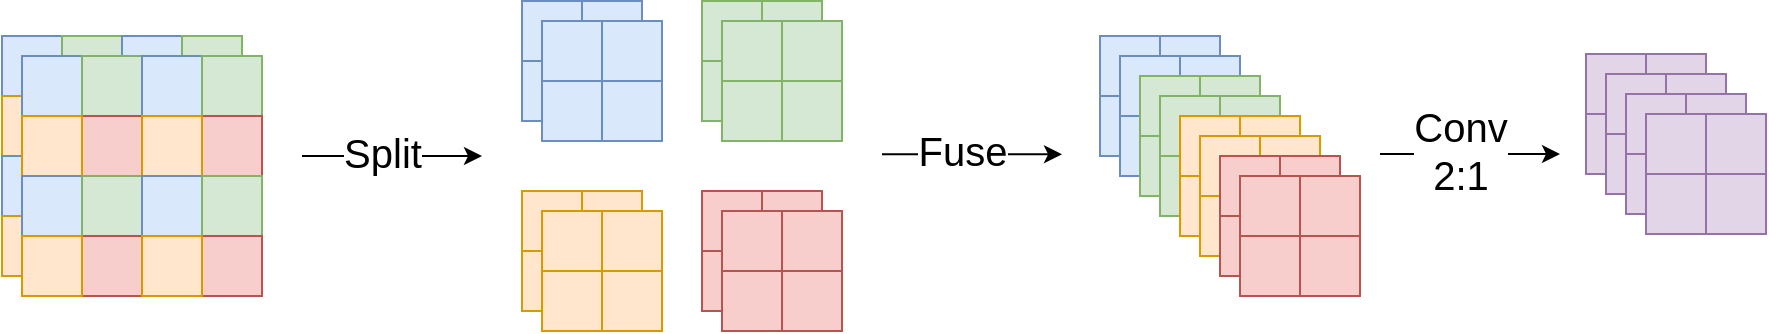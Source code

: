 <mxfile version="26.2.2">
  <diagram name="第 1 页" id="hIOyyQkoDVXEMhmXhoQw">
    <mxGraphModel dx="1566" dy="936" grid="1" gridSize="10" guides="1" tooltips="1" connect="1" arrows="1" fold="1" page="1" pageScale="1" pageWidth="827" pageHeight="1169" math="0" shadow="0">
      <root>
        <mxCell id="0" />
        <mxCell id="1" parent="0" />
        <mxCell id="DMbctKs90b7bYzsLxnpM-106" value="" style="group" vertex="1" connectable="0" parent="1">
          <mxGeometry x="569" y="260" width="130" height="130" as="geometry" />
        </mxCell>
        <mxCell id="DMbctKs90b7bYzsLxnpM-107" value="" style="rounded=0;whiteSpace=wrap;html=1;fillColor=#dae8fc;strokeColor=#6c8ebf;" vertex="1" parent="DMbctKs90b7bYzsLxnpM-106">
          <mxGeometry width="30" height="30" as="geometry" />
        </mxCell>
        <mxCell id="DMbctKs90b7bYzsLxnpM-108" value="" style="rounded=0;whiteSpace=wrap;html=1;fillColor=#dae8fc;strokeColor=#6c8ebf;" vertex="1" parent="DMbctKs90b7bYzsLxnpM-106">
          <mxGeometry x="30" width="30" height="30" as="geometry" />
        </mxCell>
        <mxCell id="DMbctKs90b7bYzsLxnpM-109" value="" style="rounded=0;whiteSpace=wrap;html=1;fillColor=#dae8fc;strokeColor=#6c8ebf;" vertex="1" parent="DMbctKs90b7bYzsLxnpM-106">
          <mxGeometry y="30" width="30" height="30" as="geometry" />
        </mxCell>
        <mxCell id="DMbctKs90b7bYzsLxnpM-110" value="" style="rounded=0;whiteSpace=wrap;html=1;fillColor=#dae8fc;strokeColor=#6c8ebf;" vertex="1" parent="DMbctKs90b7bYzsLxnpM-106">
          <mxGeometry x="30" y="30" width="30" height="30" as="geometry" />
        </mxCell>
        <mxCell id="DMbctKs90b7bYzsLxnpM-111" value="" style="rounded=0;whiteSpace=wrap;html=1;fillColor=#dae8fc;strokeColor=#6c8ebf;" vertex="1" parent="DMbctKs90b7bYzsLxnpM-106">
          <mxGeometry x="10" y="10" width="30" height="30" as="geometry" />
        </mxCell>
        <mxCell id="DMbctKs90b7bYzsLxnpM-112" value="" style="rounded=0;whiteSpace=wrap;html=1;fillColor=#dae8fc;strokeColor=#6c8ebf;" vertex="1" parent="DMbctKs90b7bYzsLxnpM-106">
          <mxGeometry x="40" y="10" width="30" height="30" as="geometry" />
        </mxCell>
        <mxCell id="DMbctKs90b7bYzsLxnpM-113" value="" style="rounded=0;whiteSpace=wrap;html=1;fillColor=#dae8fc;strokeColor=#6c8ebf;" vertex="1" parent="DMbctKs90b7bYzsLxnpM-106">
          <mxGeometry x="10" y="40" width="30" height="30" as="geometry" />
        </mxCell>
        <mxCell id="DMbctKs90b7bYzsLxnpM-114" value="" style="rounded=0;whiteSpace=wrap;html=1;fillColor=#dae8fc;strokeColor=#6c8ebf;" vertex="1" parent="DMbctKs90b7bYzsLxnpM-106">
          <mxGeometry x="40" y="40" width="30" height="30" as="geometry" />
        </mxCell>
        <mxCell id="DMbctKs90b7bYzsLxnpM-115" value="" style="group" vertex="1" connectable="0" parent="DMbctKs90b7bYzsLxnpM-106">
          <mxGeometry x="20" y="20" width="110" height="110" as="geometry" />
        </mxCell>
        <mxCell id="DMbctKs90b7bYzsLxnpM-116" value="" style="rounded=0;whiteSpace=wrap;html=1;fillColor=#d5e8d4;strokeColor=#82b366;" vertex="1" parent="DMbctKs90b7bYzsLxnpM-115">
          <mxGeometry width="30" height="30" as="geometry" />
        </mxCell>
        <mxCell id="DMbctKs90b7bYzsLxnpM-117" value="" style="rounded=0;whiteSpace=wrap;html=1;fillColor=#d5e8d4;strokeColor=#82b366;" vertex="1" parent="DMbctKs90b7bYzsLxnpM-115">
          <mxGeometry x="30" width="30" height="30" as="geometry" />
        </mxCell>
        <mxCell id="DMbctKs90b7bYzsLxnpM-118" value="" style="rounded=0;whiteSpace=wrap;html=1;fillColor=#d5e8d4;strokeColor=#82b366;" vertex="1" parent="DMbctKs90b7bYzsLxnpM-115">
          <mxGeometry y="30" width="30" height="30" as="geometry" />
        </mxCell>
        <mxCell id="DMbctKs90b7bYzsLxnpM-119" value="" style="rounded=0;whiteSpace=wrap;html=1;fillColor=#d5e8d4;strokeColor=#82b366;" vertex="1" parent="DMbctKs90b7bYzsLxnpM-115">
          <mxGeometry x="30" y="30" width="30" height="30" as="geometry" />
        </mxCell>
        <mxCell id="DMbctKs90b7bYzsLxnpM-120" value="" style="rounded=0;whiteSpace=wrap;html=1;fillColor=#d5e8d4;strokeColor=#82b366;" vertex="1" parent="DMbctKs90b7bYzsLxnpM-115">
          <mxGeometry x="10" y="10" width="30" height="30" as="geometry" />
        </mxCell>
        <mxCell id="DMbctKs90b7bYzsLxnpM-121" value="" style="rounded=0;whiteSpace=wrap;html=1;fillColor=#d5e8d4;strokeColor=#82b366;" vertex="1" parent="DMbctKs90b7bYzsLxnpM-115">
          <mxGeometry x="40" y="10" width="30" height="30" as="geometry" />
        </mxCell>
        <mxCell id="DMbctKs90b7bYzsLxnpM-122" value="" style="rounded=0;whiteSpace=wrap;html=1;fillColor=#d5e8d4;strokeColor=#82b366;" vertex="1" parent="DMbctKs90b7bYzsLxnpM-115">
          <mxGeometry x="10" y="40" width="30" height="30" as="geometry" />
        </mxCell>
        <mxCell id="DMbctKs90b7bYzsLxnpM-123" value="" style="rounded=0;whiteSpace=wrap;html=1;fillColor=#d5e8d4;strokeColor=#82b366;" vertex="1" parent="DMbctKs90b7bYzsLxnpM-115">
          <mxGeometry x="40" y="40" width="30" height="30" as="geometry" />
        </mxCell>
        <mxCell id="DMbctKs90b7bYzsLxnpM-124" value="" style="group" vertex="1" connectable="0" parent="DMbctKs90b7bYzsLxnpM-115">
          <mxGeometry x="20" y="20" width="90" height="90" as="geometry" />
        </mxCell>
        <mxCell id="DMbctKs90b7bYzsLxnpM-125" value="" style="rounded=0;whiteSpace=wrap;html=1;fillColor=#ffe6cc;strokeColor=#d79b00;" vertex="1" parent="DMbctKs90b7bYzsLxnpM-124">
          <mxGeometry width="30" height="30" as="geometry" />
        </mxCell>
        <mxCell id="DMbctKs90b7bYzsLxnpM-126" value="" style="rounded=0;whiteSpace=wrap;html=1;fillColor=#ffe6cc;strokeColor=#d79b00;" vertex="1" parent="DMbctKs90b7bYzsLxnpM-124">
          <mxGeometry x="30" width="30" height="30" as="geometry" />
        </mxCell>
        <mxCell id="DMbctKs90b7bYzsLxnpM-127" value="" style="rounded=0;whiteSpace=wrap;html=1;fillColor=#ffe6cc;strokeColor=#d79b00;" vertex="1" parent="DMbctKs90b7bYzsLxnpM-124">
          <mxGeometry y="30" width="30" height="30" as="geometry" />
        </mxCell>
        <mxCell id="DMbctKs90b7bYzsLxnpM-128" value="" style="rounded=0;whiteSpace=wrap;html=1;fillColor=#ffe6cc;strokeColor=#d79b00;" vertex="1" parent="DMbctKs90b7bYzsLxnpM-124">
          <mxGeometry x="30" y="30" width="30" height="30" as="geometry" />
        </mxCell>
        <mxCell id="DMbctKs90b7bYzsLxnpM-129" value="" style="rounded=0;whiteSpace=wrap;html=1;fillColor=#ffe6cc;strokeColor=#d79b00;" vertex="1" parent="DMbctKs90b7bYzsLxnpM-124">
          <mxGeometry x="10" y="10" width="30" height="30" as="geometry" />
        </mxCell>
        <mxCell id="DMbctKs90b7bYzsLxnpM-130" value="" style="rounded=0;whiteSpace=wrap;html=1;fillColor=#ffe6cc;strokeColor=#d79b00;" vertex="1" parent="DMbctKs90b7bYzsLxnpM-124">
          <mxGeometry x="40" y="10" width="30" height="30" as="geometry" />
        </mxCell>
        <mxCell id="DMbctKs90b7bYzsLxnpM-131" value="" style="rounded=0;whiteSpace=wrap;html=1;fillColor=#ffe6cc;strokeColor=#d79b00;" vertex="1" parent="DMbctKs90b7bYzsLxnpM-124">
          <mxGeometry x="10" y="40" width="30" height="30" as="geometry" />
        </mxCell>
        <mxCell id="DMbctKs90b7bYzsLxnpM-132" value="" style="rounded=0;whiteSpace=wrap;html=1;fillColor=#ffe6cc;strokeColor=#d79b00;" vertex="1" parent="DMbctKs90b7bYzsLxnpM-124">
          <mxGeometry x="40" y="40" width="30" height="30" as="geometry" />
        </mxCell>
        <mxCell id="DMbctKs90b7bYzsLxnpM-133" value="" style="group" vertex="1" connectable="0" parent="DMbctKs90b7bYzsLxnpM-124">
          <mxGeometry x="20" y="20" width="70" height="70" as="geometry" />
        </mxCell>
        <mxCell id="DMbctKs90b7bYzsLxnpM-134" value="" style="rounded=0;whiteSpace=wrap;html=1;fillColor=#f8cecc;strokeColor=#b85450;" vertex="1" parent="DMbctKs90b7bYzsLxnpM-133">
          <mxGeometry width="30" height="30" as="geometry" />
        </mxCell>
        <mxCell id="DMbctKs90b7bYzsLxnpM-135" value="" style="rounded=0;whiteSpace=wrap;html=1;fillColor=#f8cecc;strokeColor=#b85450;" vertex="1" parent="DMbctKs90b7bYzsLxnpM-133">
          <mxGeometry x="30" width="30" height="30" as="geometry" />
        </mxCell>
        <mxCell id="DMbctKs90b7bYzsLxnpM-136" value="" style="rounded=0;whiteSpace=wrap;html=1;fillColor=#f8cecc;strokeColor=#b85450;" vertex="1" parent="DMbctKs90b7bYzsLxnpM-133">
          <mxGeometry y="30" width="30" height="30" as="geometry" />
        </mxCell>
        <mxCell id="DMbctKs90b7bYzsLxnpM-137" value="" style="rounded=0;whiteSpace=wrap;html=1;fillColor=#f8cecc;strokeColor=#b85450;" vertex="1" parent="DMbctKs90b7bYzsLxnpM-133">
          <mxGeometry x="30" y="30" width="30" height="30" as="geometry" />
        </mxCell>
        <mxCell id="DMbctKs90b7bYzsLxnpM-138" value="" style="rounded=0;whiteSpace=wrap;html=1;fillColor=#f8cecc;strokeColor=#b85450;" vertex="1" parent="DMbctKs90b7bYzsLxnpM-133">
          <mxGeometry x="10" y="10" width="30" height="30" as="geometry" />
        </mxCell>
        <mxCell id="DMbctKs90b7bYzsLxnpM-139" value="" style="rounded=0;whiteSpace=wrap;html=1;fillColor=#f8cecc;strokeColor=#b85450;" vertex="1" parent="DMbctKs90b7bYzsLxnpM-133">
          <mxGeometry x="40" y="10" width="30" height="30" as="geometry" />
        </mxCell>
        <mxCell id="DMbctKs90b7bYzsLxnpM-140" value="" style="rounded=0;whiteSpace=wrap;html=1;fillColor=#f8cecc;strokeColor=#b85450;" vertex="1" parent="DMbctKs90b7bYzsLxnpM-133">
          <mxGeometry x="10" y="40" width="30" height="30" as="geometry" />
        </mxCell>
        <mxCell id="DMbctKs90b7bYzsLxnpM-141" value="" style="rounded=0;whiteSpace=wrap;html=1;fillColor=#f8cecc;strokeColor=#b85450;" vertex="1" parent="DMbctKs90b7bYzsLxnpM-133">
          <mxGeometry x="40" y="40" width="30" height="30" as="geometry" />
        </mxCell>
        <mxCell id="DMbctKs90b7bYzsLxnpM-143" value="" style="group" vertex="1" connectable="0" parent="1">
          <mxGeometry x="20" y="260" width="130" height="130" as="geometry" />
        </mxCell>
        <mxCell id="DMbctKs90b7bYzsLxnpM-1" value="" style="rounded=0;whiteSpace=wrap;html=1;fillColor=#dae8fc;strokeColor=#6c8ebf;" vertex="1" parent="DMbctKs90b7bYzsLxnpM-143">
          <mxGeometry width="30" height="30" as="geometry" />
        </mxCell>
        <mxCell id="DMbctKs90b7bYzsLxnpM-2" value="" style="rounded=0;whiteSpace=wrap;html=1;fillColor=#d5e8d4;strokeColor=#82b366;" vertex="1" parent="DMbctKs90b7bYzsLxnpM-143">
          <mxGeometry x="30" width="30" height="30" as="geometry" />
        </mxCell>
        <mxCell id="DMbctKs90b7bYzsLxnpM-3" value="" style="rounded=0;whiteSpace=wrap;html=1;fillColor=#f8cecc;strokeColor=#b85450;" vertex="1" parent="DMbctKs90b7bYzsLxnpM-143">
          <mxGeometry x="30" y="30" width="30" height="30" as="geometry" />
        </mxCell>
        <mxCell id="DMbctKs90b7bYzsLxnpM-4" value="" style="rounded=0;whiteSpace=wrap;html=1;fillColor=#ffe6cc;strokeColor=#d79b00;" vertex="1" parent="DMbctKs90b7bYzsLxnpM-143">
          <mxGeometry y="30" width="30" height="30" as="geometry" />
        </mxCell>
        <mxCell id="DMbctKs90b7bYzsLxnpM-9" value="" style="rounded=0;whiteSpace=wrap;html=1;fillColor=#dae8fc;strokeColor=#6c8ebf;" vertex="1" parent="DMbctKs90b7bYzsLxnpM-143">
          <mxGeometry x="60" width="30" height="30" as="geometry" />
        </mxCell>
        <mxCell id="DMbctKs90b7bYzsLxnpM-10" value="" style="rounded=0;whiteSpace=wrap;html=1;fillColor=#d5e8d4;strokeColor=#82b366;" vertex="1" parent="DMbctKs90b7bYzsLxnpM-143">
          <mxGeometry x="90" width="30" height="30" as="geometry" />
        </mxCell>
        <mxCell id="DMbctKs90b7bYzsLxnpM-11" value="" style="rounded=0;whiteSpace=wrap;html=1;fillColor=#f8cecc;strokeColor=#b85450;" vertex="1" parent="DMbctKs90b7bYzsLxnpM-143">
          <mxGeometry x="90" y="30" width="30" height="30" as="geometry" />
        </mxCell>
        <mxCell id="DMbctKs90b7bYzsLxnpM-12" value="" style="rounded=0;whiteSpace=wrap;html=1;fillColor=#ffe6cc;strokeColor=#d79b00;" vertex="1" parent="DMbctKs90b7bYzsLxnpM-143">
          <mxGeometry x="60" y="30" width="30" height="30" as="geometry" />
        </mxCell>
        <mxCell id="DMbctKs90b7bYzsLxnpM-13" value="" style="rounded=0;whiteSpace=wrap;html=1;fillColor=#dae8fc;strokeColor=#6c8ebf;" vertex="1" parent="DMbctKs90b7bYzsLxnpM-143">
          <mxGeometry y="60" width="30" height="30" as="geometry" />
        </mxCell>
        <mxCell id="DMbctKs90b7bYzsLxnpM-14" value="" style="rounded=0;whiteSpace=wrap;html=1;fillColor=#d5e8d4;strokeColor=#82b366;" vertex="1" parent="DMbctKs90b7bYzsLxnpM-143">
          <mxGeometry x="30" y="60" width="30" height="30" as="geometry" />
        </mxCell>
        <mxCell id="DMbctKs90b7bYzsLxnpM-15" value="" style="rounded=0;whiteSpace=wrap;html=1;fillColor=#f8cecc;strokeColor=#b85450;" vertex="1" parent="DMbctKs90b7bYzsLxnpM-143">
          <mxGeometry x="30" y="90" width="30" height="30" as="geometry" />
        </mxCell>
        <mxCell id="DMbctKs90b7bYzsLxnpM-16" value="" style="rounded=0;whiteSpace=wrap;html=1;fillColor=#ffe6cc;strokeColor=#d79b00;" vertex="1" parent="DMbctKs90b7bYzsLxnpM-143">
          <mxGeometry y="90" width="30" height="30" as="geometry" />
        </mxCell>
        <mxCell id="DMbctKs90b7bYzsLxnpM-17" value="" style="rounded=0;whiteSpace=wrap;html=1;fillColor=#dae8fc;strokeColor=#6c8ebf;" vertex="1" parent="DMbctKs90b7bYzsLxnpM-143">
          <mxGeometry x="60" y="60" width="30" height="30" as="geometry" />
        </mxCell>
        <mxCell id="DMbctKs90b7bYzsLxnpM-18" value="" style="rounded=0;whiteSpace=wrap;html=1;fillColor=#d5e8d4;strokeColor=#82b366;" vertex="1" parent="DMbctKs90b7bYzsLxnpM-143">
          <mxGeometry x="90" y="60" width="30" height="30" as="geometry" />
        </mxCell>
        <mxCell id="DMbctKs90b7bYzsLxnpM-19" value="" style="rounded=0;whiteSpace=wrap;html=1;fillColor=#f8cecc;strokeColor=#b85450;" vertex="1" parent="DMbctKs90b7bYzsLxnpM-143">
          <mxGeometry x="90" y="90" width="30" height="30" as="geometry" />
        </mxCell>
        <mxCell id="DMbctKs90b7bYzsLxnpM-20" value="" style="rounded=0;whiteSpace=wrap;html=1;fillColor=#ffe6cc;strokeColor=#d79b00;" vertex="1" parent="DMbctKs90b7bYzsLxnpM-143">
          <mxGeometry x="60" y="90" width="30" height="30" as="geometry" />
        </mxCell>
        <mxCell id="DMbctKs90b7bYzsLxnpM-39" value="" style="rounded=0;whiteSpace=wrap;html=1;fillColor=#dae8fc;strokeColor=#6c8ebf;" vertex="1" parent="DMbctKs90b7bYzsLxnpM-143">
          <mxGeometry x="10" y="10" width="30" height="30" as="geometry" />
        </mxCell>
        <mxCell id="DMbctKs90b7bYzsLxnpM-40" value="" style="rounded=0;whiteSpace=wrap;html=1;fillColor=#d5e8d4;strokeColor=#82b366;" vertex="1" parent="DMbctKs90b7bYzsLxnpM-143">
          <mxGeometry x="40" y="10" width="30" height="30" as="geometry" />
        </mxCell>
        <mxCell id="DMbctKs90b7bYzsLxnpM-41" value="" style="rounded=0;whiteSpace=wrap;html=1;fillColor=#f8cecc;strokeColor=#b85450;" vertex="1" parent="DMbctKs90b7bYzsLxnpM-143">
          <mxGeometry x="40" y="40" width="30" height="30" as="geometry" />
        </mxCell>
        <mxCell id="DMbctKs90b7bYzsLxnpM-42" value="" style="rounded=0;whiteSpace=wrap;html=1;fillColor=#ffe6cc;strokeColor=#d79b00;" vertex="1" parent="DMbctKs90b7bYzsLxnpM-143">
          <mxGeometry x="10" y="40" width="30" height="30" as="geometry" />
        </mxCell>
        <mxCell id="DMbctKs90b7bYzsLxnpM-43" value="" style="rounded=0;whiteSpace=wrap;html=1;fillColor=#dae8fc;strokeColor=#6c8ebf;" vertex="1" parent="DMbctKs90b7bYzsLxnpM-143">
          <mxGeometry x="70" y="10" width="30" height="30" as="geometry" />
        </mxCell>
        <mxCell id="DMbctKs90b7bYzsLxnpM-44" value="" style="rounded=0;whiteSpace=wrap;html=1;fillColor=#d5e8d4;strokeColor=#82b366;" vertex="1" parent="DMbctKs90b7bYzsLxnpM-143">
          <mxGeometry x="100" y="10" width="30" height="30" as="geometry" />
        </mxCell>
        <mxCell id="DMbctKs90b7bYzsLxnpM-45" value="" style="rounded=0;whiteSpace=wrap;html=1;fillColor=#f8cecc;strokeColor=#b85450;" vertex="1" parent="DMbctKs90b7bYzsLxnpM-143">
          <mxGeometry x="100" y="40" width="30" height="30" as="geometry" />
        </mxCell>
        <mxCell id="DMbctKs90b7bYzsLxnpM-46" value="" style="rounded=0;whiteSpace=wrap;html=1;fillColor=#ffe6cc;strokeColor=#d79b00;" vertex="1" parent="DMbctKs90b7bYzsLxnpM-143">
          <mxGeometry x="70" y="40" width="30" height="30" as="geometry" />
        </mxCell>
        <mxCell id="DMbctKs90b7bYzsLxnpM-47" value="" style="rounded=0;whiteSpace=wrap;html=1;fillColor=#dae8fc;strokeColor=#6c8ebf;" vertex="1" parent="DMbctKs90b7bYzsLxnpM-143">
          <mxGeometry x="10" y="70" width="30" height="30" as="geometry" />
        </mxCell>
        <mxCell id="DMbctKs90b7bYzsLxnpM-48" value="" style="rounded=0;whiteSpace=wrap;html=1;fillColor=#d5e8d4;strokeColor=#82b366;" vertex="1" parent="DMbctKs90b7bYzsLxnpM-143">
          <mxGeometry x="40" y="70" width="30" height="30" as="geometry" />
        </mxCell>
        <mxCell id="DMbctKs90b7bYzsLxnpM-49" value="" style="rounded=0;whiteSpace=wrap;html=1;fillColor=#f8cecc;strokeColor=#b85450;" vertex="1" parent="DMbctKs90b7bYzsLxnpM-143">
          <mxGeometry x="40" y="100" width="30" height="30" as="geometry" />
        </mxCell>
        <mxCell id="DMbctKs90b7bYzsLxnpM-50" value="" style="rounded=0;whiteSpace=wrap;html=1;fillColor=#ffe6cc;strokeColor=#d79b00;" vertex="1" parent="DMbctKs90b7bYzsLxnpM-143">
          <mxGeometry x="10" y="100" width="30" height="30" as="geometry" />
        </mxCell>
        <mxCell id="DMbctKs90b7bYzsLxnpM-51" value="" style="rounded=0;whiteSpace=wrap;html=1;fillColor=#dae8fc;strokeColor=#6c8ebf;" vertex="1" parent="DMbctKs90b7bYzsLxnpM-143">
          <mxGeometry x="70" y="70" width="30" height="30" as="geometry" />
        </mxCell>
        <mxCell id="DMbctKs90b7bYzsLxnpM-52" value="" style="rounded=0;whiteSpace=wrap;html=1;fillColor=#d5e8d4;strokeColor=#82b366;" vertex="1" parent="DMbctKs90b7bYzsLxnpM-143">
          <mxGeometry x="100" y="70" width="30" height="30" as="geometry" />
        </mxCell>
        <mxCell id="DMbctKs90b7bYzsLxnpM-53" value="" style="rounded=0;whiteSpace=wrap;html=1;fillColor=#f8cecc;strokeColor=#b85450;" vertex="1" parent="DMbctKs90b7bYzsLxnpM-143">
          <mxGeometry x="100" y="100" width="30" height="30" as="geometry" />
        </mxCell>
        <mxCell id="DMbctKs90b7bYzsLxnpM-54" value="" style="rounded=0;whiteSpace=wrap;html=1;fillColor=#ffe6cc;strokeColor=#d79b00;" vertex="1" parent="DMbctKs90b7bYzsLxnpM-143">
          <mxGeometry x="70" y="100" width="30" height="30" as="geometry" />
        </mxCell>
        <mxCell id="DMbctKs90b7bYzsLxnpM-144" value="" style="group" vertex="1" connectable="0" parent="1">
          <mxGeometry x="280" y="242.5" width="160" height="165" as="geometry" />
        </mxCell>
        <mxCell id="DMbctKs90b7bYzsLxnpM-102" value="" style="group" vertex="1" connectable="0" parent="DMbctKs90b7bYzsLxnpM-144">
          <mxGeometry width="70" height="70" as="geometry" />
        </mxCell>
        <mxCell id="DMbctKs90b7bYzsLxnpM-21" value="" style="rounded=0;whiteSpace=wrap;html=1;fillColor=#dae8fc;strokeColor=#6c8ebf;" vertex="1" parent="DMbctKs90b7bYzsLxnpM-102">
          <mxGeometry width="30" height="30" as="geometry" />
        </mxCell>
        <mxCell id="DMbctKs90b7bYzsLxnpM-22" value="" style="rounded=0;whiteSpace=wrap;html=1;fillColor=#dae8fc;strokeColor=#6c8ebf;" vertex="1" parent="DMbctKs90b7bYzsLxnpM-102">
          <mxGeometry x="30" width="30" height="30" as="geometry" />
        </mxCell>
        <mxCell id="DMbctKs90b7bYzsLxnpM-23" value="" style="rounded=0;whiteSpace=wrap;html=1;fillColor=#dae8fc;strokeColor=#6c8ebf;" vertex="1" parent="DMbctKs90b7bYzsLxnpM-102">
          <mxGeometry y="30" width="30" height="30" as="geometry" />
        </mxCell>
        <mxCell id="DMbctKs90b7bYzsLxnpM-24" value="" style="rounded=0;whiteSpace=wrap;html=1;fillColor=#dae8fc;strokeColor=#6c8ebf;" vertex="1" parent="DMbctKs90b7bYzsLxnpM-102">
          <mxGeometry x="30" y="30" width="30" height="30" as="geometry" />
        </mxCell>
        <mxCell id="DMbctKs90b7bYzsLxnpM-55" value="" style="rounded=0;whiteSpace=wrap;html=1;fillColor=#dae8fc;strokeColor=#6c8ebf;" vertex="1" parent="DMbctKs90b7bYzsLxnpM-102">
          <mxGeometry x="10" y="10" width="30" height="30" as="geometry" />
        </mxCell>
        <mxCell id="DMbctKs90b7bYzsLxnpM-56" value="" style="rounded=0;whiteSpace=wrap;html=1;fillColor=#dae8fc;strokeColor=#6c8ebf;" vertex="1" parent="DMbctKs90b7bYzsLxnpM-102">
          <mxGeometry x="40" y="10" width="30" height="30" as="geometry" />
        </mxCell>
        <mxCell id="DMbctKs90b7bYzsLxnpM-57" value="" style="rounded=0;whiteSpace=wrap;html=1;fillColor=#dae8fc;strokeColor=#6c8ebf;" vertex="1" parent="DMbctKs90b7bYzsLxnpM-102">
          <mxGeometry x="10" y="40" width="30" height="30" as="geometry" />
        </mxCell>
        <mxCell id="DMbctKs90b7bYzsLxnpM-58" value="" style="rounded=0;whiteSpace=wrap;html=1;fillColor=#dae8fc;strokeColor=#6c8ebf;" vertex="1" parent="DMbctKs90b7bYzsLxnpM-102">
          <mxGeometry x="40" y="40" width="30" height="30" as="geometry" />
        </mxCell>
        <mxCell id="DMbctKs90b7bYzsLxnpM-103" value="" style="group" vertex="1" connectable="0" parent="DMbctKs90b7bYzsLxnpM-144">
          <mxGeometry x="90" width="70" height="70" as="geometry" />
        </mxCell>
        <mxCell id="DMbctKs90b7bYzsLxnpM-27" value="" style="rounded=0;whiteSpace=wrap;html=1;fillColor=#d5e8d4;strokeColor=#82b366;" vertex="1" parent="DMbctKs90b7bYzsLxnpM-103">
          <mxGeometry width="30" height="30" as="geometry" />
        </mxCell>
        <mxCell id="DMbctKs90b7bYzsLxnpM-28" value="" style="rounded=0;whiteSpace=wrap;html=1;fillColor=#d5e8d4;strokeColor=#82b366;" vertex="1" parent="DMbctKs90b7bYzsLxnpM-103">
          <mxGeometry x="30" width="30" height="30" as="geometry" />
        </mxCell>
        <mxCell id="DMbctKs90b7bYzsLxnpM-29" value="" style="rounded=0;whiteSpace=wrap;html=1;fillColor=#d5e8d4;strokeColor=#82b366;" vertex="1" parent="DMbctKs90b7bYzsLxnpM-103">
          <mxGeometry y="30" width="30" height="30" as="geometry" />
        </mxCell>
        <mxCell id="DMbctKs90b7bYzsLxnpM-30" value="" style="rounded=0;whiteSpace=wrap;html=1;fillColor=#d5e8d4;strokeColor=#82b366;" vertex="1" parent="DMbctKs90b7bYzsLxnpM-103">
          <mxGeometry x="30" y="30" width="30" height="30" as="geometry" />
        </mxCell>
        <mxCell id="DMbctKs90b7bYzsLxnpM-59" value="" style="rounded=0;whiteSpace=wrap;html=1;fillColor=#d5e8d4;strokeColor=#82b366;" vertex="1" parent="DMbctKs90b7bYzsLxnpM-103">
          <mxGeometry x="10" y="10" width="30" height="30" as="geometry" />
        </mxCell>
        <mxCell id="DMbctKs90b7bYzsLxnpM-60" value="" style="rounded=0;whiteSpace=wrap;html=1;fillColor=#d5e8d4;strokeColor=#82b366;" vertex="1" parent="DMbctKs90b7bYzsLxnpM-103">
          <mxGeometry x="40" y="10" width="30" height="30" as="geometry" />
        </mxCell>
        <mxCell id="DMbctKs90b7bYzsLxnpM-61" value="" style="rounded=0;whiteSpace=wrap;html=1;fillColor=#d5e8d4;strokeColor=#82b366;" vertex="1" parent="DMbctKs90b7bYzsLxnpM-103">
          <mxGeometry x="10" y="40" width="30" height="30" as="geometry" />
        </mxCell>
        <mxCell id="DMbctKs90b7bYzsLxnpM-62" value="" style="rounded=0;whiteSpace=wrap;html=1;fillColor=#d5e8d4;strokeColor=#82b366;" vertex="1" parent="DMbctKs90b7bYzsLxnpM-103">
          <mxGeometry x="40" y="40" width="30" height="30" as="geometry" />
        </mxCell>
        <mxCell id="DMbctKs90b7bYzsLxnpM-104" value="" style="group" vertex="1" connectable="0" parent="DMbctKs90b7bYzsLxnpM-144">
          <mxGeometry y="95" width="70" height="70" as="geometry" />
        </mxCell>
        <mxCell id="DMbctKs90b7bYzsLxnpM-31" value="" style="rounded=0;whiteSpace=wrap;html=1;fillColor=#ffe6cc;strokeColor=#d79b00;" vertex="1" parent="DMbctKs90b7bYzsLxnpM-104">
          <mxGeometry width="30" height="30" as="geometry" />
        </mxCell>
        <mxCell id="DMbctKs90b7bYzsLxnpM-32" value="" style="rounded=0;whiteSpace=wrap;html=1;fillColor=#ffe6cc;strokeColor=#d79b00;" vertex="1" parent="DMbctKs90b7bYzsLxnpM-104">
          <mxGeometry x="30" width="30" height="30" as="geometry" />
        </mxCell>
        <mxCell id="DMbctKs90b7bYzsLxnpM-33" value="" style="rounded=0;whiteSpace=wrap;html=1;fillColor=#ffe6cc;strokeColor=#d79b00;" vertex="1" parent="DMbctKs90b7bYzsLxnpM-104">
          <mxGeometry y="30" width="30" height="30" as="geometry" />
        </mxCell>
        <mxCell id="DMbctKs90b7bYzsLxnpM-34" value="" style="rounded=0;whiteSpace=wrap;html=1;fillColor=#ffe6cc;strokeColor=#d79b00;" vertex="1" parent="DMbctKs90b7bYzsLxnpM-104">
          <mxGeometry x="30" y="30" width="30" height="30" as="geometry" />
        </mxCell>
        <mxCell id="DMbctKs90b7bYzsLxnpM-63" value="" style="rounded=0;whiteSpace=wrap;html=1;fillColor=#ffe6cc;strokeColor=#d79b00;" vertex="1" parent="DMbctKs90b7bYzsLxnpM-104">
          <mxGeometry x="10" y="10" width="30" height="30" as="geometry" />
        </mxCell>
        <mxCell id="DMbctKs90b7bYzsLxnpM-64" value="" style="rounded=0;whiteSpace=wrap;html=1;fillColor=#ffe6cc;strokeColor=#d79b00;" vertex="1" parent="DMbctKs90b7bYzsLxnpM-104">
          <mxGeometry x="40" y="10" width="30" height="30" as="geometry" />
        </mxCell>
        <mxCell id="DMbctKs90b7bYzsLxnpM-65" value="" style="rounded=0;whiteSpace=wrap;html=1;fillColor=#ffe6cc;strokeColor=#d79b00;" vertex="1" parent="DMbctKs90b7bYzsLxnpM-104">
          <mxGeometry x="10" y="40" width="30" height="30" as="geometry" />
        </mxCell>
        <mxCell id="DMbctKs90b7bYzsLxnpM-66" value="" style="rounded=0;whiteSpace=wrap;html=1;fillColor=#ffe6cc;strokeColor=#d79b00;" vertex="1" parent="DMbctKs90b7bYzsLxnpM-104">
          <mxGeometry x="40" y="40" width="30" height="30" as="geometry" />
        </mxCell>
        <mxCell id="DMbctKs90b7bYzsLxnpM-105" value="" style="group" vertex="1" connectable="0" parent="DMbctKs90b7bYzsLxnpM-144">
          <mxGeometry x="90" y="95" width="70" height="70" as="geometry" />
        </mxCell>
        <mxCell id="DMbctKs90b7bYzsLxnpM-35" value="" style="rounded=0;whiteSpace=wrap;html=1;fillColor=#f8cecc;strokeColor=#b85450;" vertex="1" parent="DMbctKs90b7bYzsLxnpM-105">
          <mxGeometry width="30" height="30" as="geometry" />
        </mxCell>
        <mxCell id="DMbctKs90b7bYzsLxnpM-36" value="" style="rounded=0;whiteSpace=wrap;html=1;fillColor=#f8cecc;strokeColor=#b85450;" vertex="1" parent="DMbctKs90b7bYzsLxnpM-105">
          <mxGeometry x="30" width="30" height="30" as="geometry" />
        </mxCell>
        <mxCell id="DMbctKs90b7bYzsLxnpM-37" value="" style="rounded=0;whiteSpace=wrap;html=1;fillColor=#f8cecc;strokeColor=#b85450;" vertex="1" parent="DMbctKs90b7bYzsLxnpM-105">
          <mxGeometry y="30" width="30" height="30" as="geometry" />
        </mxCell>
        <mxCell id="DMbctKs90b7bYzsLxnpM-38" value="" style="rounded=0;whiteSpace=wrap;html=1;fillColor=#f8cecc;strokeColor=#b85450;" vertex="1" parent="DMbctKs90b7bYzsLxnpM-105">
          <mxGeometry x="30" y="30" width="30" height="30" as="geometry" />
        </mxCell>
        <mxCell id="DMbctKs90b7bYzsLxnpM-67" value="" style="rounded=0;whiteSpace=wrap;html=1;fillColor=#f8cecc;strokeColor=#b85450;" vertex="1" parent="DMbctKs90b7bYzsLxnpM-105">
          <mxGeometry x="10" y="10" width="30" height="30" as="geometry" />
        </mxCell>
        <mxCell id="DMbctKs90b7bYzsLxnpM-68" value="" style="rounded=0;whiteSpace=wrap;html=1;fillColor=#f8cecc;strokeColor=#b85450;" vertex="1" parent="DMbctKs90b7bYzsLxnpM-105">
          <mxGeometry x="40" y="10" width="30" height="30" as="geometry" />
        </mxCell>
        <mxCell id="DMbctKs90b7bYzsLxnpM-69" value="" style="rounded=0;whiteSpace=wrap;html=1;fillColor=#f8cecc;strokeColor=#b85450;" vertex="1" parent="DMbctKs90b7bYzsLxnpM-105">
          <mxGeometry x="10" y="40" width="30" height="30" as="geometry" />
        </mxCell>
        <mxCell id="DMbctKs90b7bYzsLxnpM-70" value="" style="rounded=0;whiteSpace=wrap;html=1;fillColor=#f8cecc;strokeColor=#b85450;" vertex="1" parent="DMbctKs90b7bYzsLxnpM-105">
          <mxGeometry x="40" y="40" width="30" height="30" as="geometry" />
        </mxCell>
        <mxCell id="DMbctKs90b7bYzsLxnpM-164" value="" style="group" vertex="1" connectable="0" parent="1">
          <mxGeometry x="812" y="269" width="90" height="90" as="geometry" />
        </mxCell>
        <mxCell id="DMbctKs90b7bYzsLxnpM-147" value="" style="rounded=0;whiteSpace=wrap;html=1;fillColor=#e1d5e7;strokeColor=#9673a6;container=0;" vertex="1" parent="DMbctKs90b7bYzsLxnpM-164">
          <mxGeometry width="30" height="30" as="geometry" />
        </mxCell>
        <mxCell id="DMbctKs90b7bYzsLxnpM-148" value="" style="rounded=0;whiteSpace=wrap;html=1;fillColor=#e1d5e7;strokeColor=#9673a6;container=0;" vertex="1" parent="DMbctKs90b7bYzsLxnpM-164">
          <mxGeometry x="30" width="30" height="30" as="geometry" />
        </mxCell>
        <mxCell id="DMbctKs90b7bYzsLxnpM-149" value="" style="rounded=0;whiteSpace=wrap;html=1;fillColor=#e1d5e7;strokeColor=#9673a6;container=0;" vertex="1" parent="DMbctKs90b7bYzsLxnpM-164">
          <mxGeometry y="30" width="30" height="30" as="geometry" />
        </mxCell>
        <mxCell id="DMbctKs90b7bYzsLxnpM-150" value="" style="rounded=0;whiteSpace=wrap;html=1;fillColor=#e1d5e7;strokeColor=#9673a6;container=0;" vertex="1" parent="DMbctKs90b7bYzsLxnpM-164">
          <mxGeometry x="30" y="30" width="30" height="30" as="geometry" />
        </mxCell>
        <mxCell id="DMbctKs90b7bYzsLxnpM-151" value="" style="rounded=0;whiteSpace=wrap;html=1;fillColor=#e1d5e7;strokeColor=#9673a6;container=0;" vertex="1" parent="DMbctKs90b7bYzsLxnpM-164">
          <mxGeometry x="10" y="10" width="30" height="30" as="geometry" />
        </mxCell>
        <mxCell id="DMbctKs90b7bYzsLxnpM-152" value="" style="rounded=0;whiteSpace=wrap;html=1;fillColor=#e1d5e7;strokeColor=#9673a6;container=0;" vertex="1" parent="DMbctKs90b7bYzsLxnpM-164">
          <mxGeometry x="40" y="10" width="30" height="30" as="geometry" />
        </mxCell>
        <mxCell id="DMbctKs90b7bYzsLxnpM-153" value="" style="rounded=0;whiteSpace=wrap;html=1;fillColor=#e1d5e7;strokeColor=#9673a6;container=0;" vertex="1" parent="DMbctKs90b7bYzsLxnpM-164">
          <mxGeometry x="10" y="40" width="30" height="30" as="geometry" />
        </mxCell>
        <mxCell id="DMbctKs90b7bYzsLxnpM-154" value="" style="rounded=0;whiteSpace=wrap;html=1;fillColor=#e1d5e7;strokeColor=#9673a6;container=0;" vertex="1" parent="DMbctKs90b7bYzsLxnpM-164">
          <mxGeometry x="40" y="40" width="30" height="30" as="geometry" />
        </mxCell>
        <mxCell id="DMbctKs90b7bYzsLxnpM-156" value="" style="rounded=0;whiteSpace=wrap;html=1;fillColor=#e1d5e7;strokeColor=#9673a6;container=0;" vertex="1" parent="DMbctKs90b7bYzsLxnpM-164">
          <mxGeometry x="20" y="20" width="30" height="30" as="geometry" />
        </mxCell>
        <mxCell id="DMbctKs90b7bYzsLxnpM-157" value="" style="rounded=0;whiteSpace=wrap;html=1;fillColor=#e1d5e7;strokeColor=#9673a6;container=0;" vertex="1" parent="DMbctKs90b7bYzsLxnpM-164">
          <mxGeometry x="50" y="20" width="30" height="30" as="geometry" />
        </mxCell>
        <mxCell id="DMbctKs90b7bYzsLxnpM-158" value="" style="rounded=0;whiteSpace=wrap;html=1;fillColor=#e1d5e7;strokeColor=#9673a6;container=0;" vertex="1" parent="DMbctKs90b7bYzsLxnpM-164">
          <mxGeometry x="20" y="50" width="30" height="30" as="geometry" />
        </mxCell>
        <mxCell id="DMbctKs90b7bYzsLxnpM-159" value="" style="rounded=0;whiteSpace=wrap;html=1;fillColor=#e1d5e7;strokeColor=#9673a6;container=0;" vertex="1" parent="DMbctKs90b7bYzsLxnpM-164">
          <mxGeometry x="50" y="50" width="30" height="30" as="geometry" />
        </mxCell>
        <mxCell id="DMbctKs90b7bYzsLxnpM-160" value="" style="rounded=0;whiteSpace=wrap;html=1;fillColor=#e1d5e7;strokeColor=#9673a6;container=0;" vertex="1" parent="DMbctKs90b7bYzsLxnpM-164">
          <mxGeometry x="30" y="30" width="30" height="30" as="geometry" />
        </mxCell>
        <mxCell id="DMbctKs90b7bYzsLxnpM-161" value="" style="rounded=0;whiteSpace=wrap;html=1;fillColor=#e1d5e7;strokeColor=#9673a6;container=0;" vertex="1" parent="DMbctKs90b7bYzsLxnpM-164">
          <mxGeometry x="60" y="30" width="30" height="30" as="geometry" />
        </mxCell>
        <mxCell id="DMbctKs90b7bYzsLxnpM-162" value="" style="rounded=0;whiteSpace=wrap;html=1;fillColor=#e1d5e7;strokeColor=#9673a6;container=0;" vertex="1" parent="DMbctKs90b7bYzsLxnpM-164">
          <mxGeometry x="30" y="60" width="30" height="30" as="geometry" />
        </mxCell>
        <mxCell id="DMbctKs90b7bYzsLxnpM-163" value="" style="rounded=0;whiteSpace=wrap;html=1;fillColor=#e1d5e7;strokeColor=#9673a6;container=0;" vertex="1" parent="DMbctKs90b7bYzsLxnpM-164">
          <mxGeometry x="60" y="60" width="30" height="30" as="geometry" />
        </mxCell>
        <mxCell id="DMbctKs90b7bYzsLxnpM-165" value="" style="endArrow=classic;html=1;rounded=0;" edge="1" parent="1">
          <mxGeometry width="50" height="50" relative="1" as="geometry">
            <mxPoint x="170" y="320" as="sourcePoint" />
            <mxPoint x="260" y="320" as="targetPoint" />
          </mxGeometry>
        </mxCell>
        <mxCell id="DMbctKs90b7bYzsLxnpM-166" value="Text" style="edgeLabel;html=1;align=center;verticalAlign=middle;resizable=0;points=[];" vertex="1" connectable="0" parent="DMbctKs90b7bYzsLxnpM-165">
          <mxGeometry x="0.049" y="10" relative="1" as="geometry">
            <mxPoint x="-7" y="10" as="offset" />
          </mxGeometry>
        </mxCell>
        <mxCell id="DMbctKs90b7bYzsLxnpM-167" value="&lt;font style=&quot;font-size: 20px;&quot;&gt;Split&lt;/font&gt;" style="edgeLabel;html=1;align=center;verticalAlign=middle;resizable=0;points=[];" vertex="1" connectable="0" parent="DMbctKs90b7bYzsLxnpM-165">
          <mxGeometry x="-0.136" y="2" relative="1" as="geometry">
            <mxPoint x="1" as="offset" />
          </mxGeometry>
        </mxCell>
        <mxCell id="DMbctKs90b7bYzsLxnpM-168" value="" style="endArrow=classic;html=1;rounded=0;" edge="1" parent="1">
          <mxGeometry width="50" height="50" relative="1" as="geometry">
            <mxPoint x="460" y="319.17" as="sourcePoint" />
            <mxPoint x="550" y="319.17" as="targetPoint" />
          </mxGeometry>
        </mxCell>
        <mxCell id="DMbctKs90b7bYzsLxnpM-169" value="Text" style="edgeLabel;html=1;align=center;verticalAlign=middle;resizable=0;points=[];" vertex="1" connectable="0" parent="DMbctKs90b7bYzsLxnpM-168">
          <mxGeometry x="0.049" y="10" relative="1" as="geometry">
            <mxPoint x="-7" y="10" as="offset" />
          </mxGeometry>
        </mxCell>
        <mxCell id="DMbctKs90b7bYzsLxnpM-170" value="&lt;font style=&quot;font-size: 20px;&quot;&gt;Fuse&lt;/font&gt;" style="edgeLabel;html=1;align=center;verticalAlign=middle;resizable=0;points=[];" vertex="1" connectable="0" parent="DMbctKs90b7bYzsLxnpM-168">
          <mxGeometry x="-0.136" y="2" relative="1" as="geometry">
            <mxPoint x="1" as="offset" />
          </mxGeometry>
        </mxCell>
        <mxCell id="DMbctKs90b7bYzsLxnpM-174" value="" style="endArrow=classic;html=1;rounded=0;" edge="1" parent="1">
          <mxGeometry width="50" height="50" relative="1" as="geometry">
            <mxPoint x="709" y="319.0" as="sourcePoint" />
            <mxPoint x="799" y="319.0" as="targetPoint" />
          </mxGeometry>
        </mxCell>
        <mxCell id="DMbctKs90b7bYzsLxnpM-175" value="Text" style="edgeLabel;html=1;align=center;verticalAlign=middle;resizable=0;points=[];" vertex="1" connectable="0" parent="DMbctKs90b7bYzsLxnpM-174">
          <mxGeometry x="0.049" y="10" relative="1" as="geometry">
            <mxPoint x="-7" y="10" as="offset" />
          </mxGeometry>
        </mxCell>
        <mxCell id="DMbctKs90b7bYzsLxnpM-176" value="&lt;font style=&quot;font-size: 20px;&quot;&gt;Conv&lt;/font&gt;&lt;div&gt;&lt;font style=&quot;font-size: 20px;&quot;&gt;2:1&lt;/font&gt;&lt;/div&gt;" style="edgeLabel;html=1;align=center;verticalAlign=middle;resizable=0;points=[];" vertex="1" connectable="0" parent="DMbctKs90b7bYzsLxnpM-174">
          <mxGeometry x="-0.136" y="2" relative="1" as="geometry">
            <mxPoint x="1" as="offset" />
          </mxGeometry>
        </mxCell>
      </root>
    </mxGraphModel>
  </diagram>
</mxfile>
